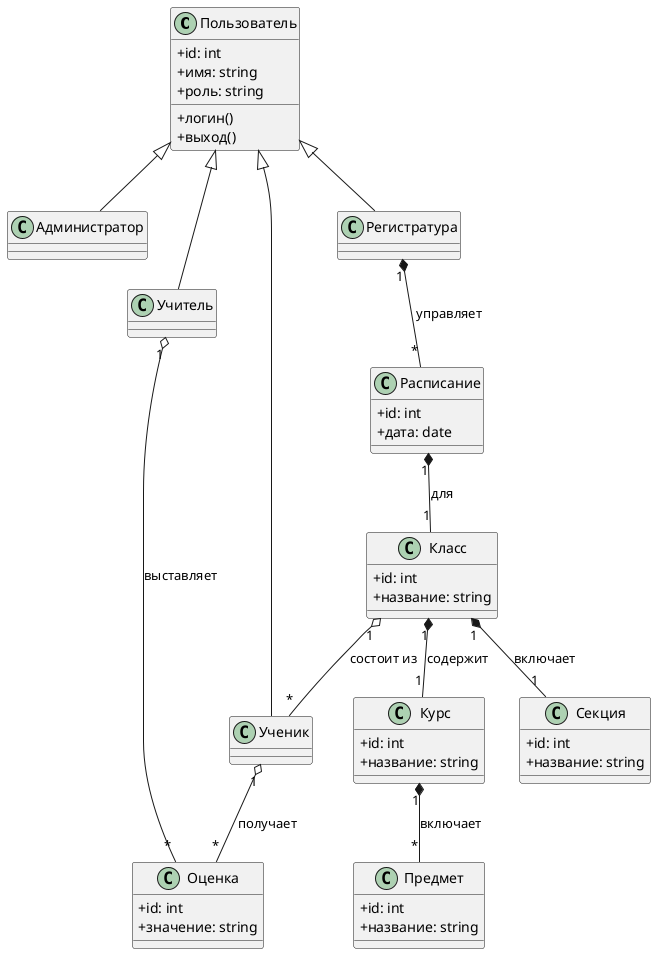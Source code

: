 @startuml
' Диаграмма классов системы электронного школьного журнала

skinparam classAttributeIconSize 0
skinparam defaultFontName "Arial"

class Пользователь {
  +id: int
  +имя: string
  +роль: string
  +логин()
  +выход()
}

class Администратор {
}

class Учитель {
}

class Ученик {
}

class Регистратура {
}

class Класс {
  +id: int
  +название: string
}

class Курс {
  +id: int
  +название: string
}

class Оценка {
  +id: int
  +значение: string
}

class Расписание {
  +id: int
  +дата: date
}

class Секция {
  +id: int
  +название: string
}

class Предмет {
  +id: int
  +название: string
}

Пользователь <|-- Администратор
Пользователь <|-- Учитель
Пользователь <|-- Ученик
Пользователь <|-- Регистратура

Класс "1" *-- "1" Курс : содержит
Класс "1" *-- "1" Секция : включает
Класс "1" o-- "*" Ученик : состоит из
Учитель "1" o-- "*" Оценка : выставляет
Ученик "1" o-- "*" Оценка : получает
Курс "1" *-- "*" Предмет : включает
Расписание "1" *-- "1" Класс : для
Регистратура "1" *-- "*" Расписание : управляет

@enduml
